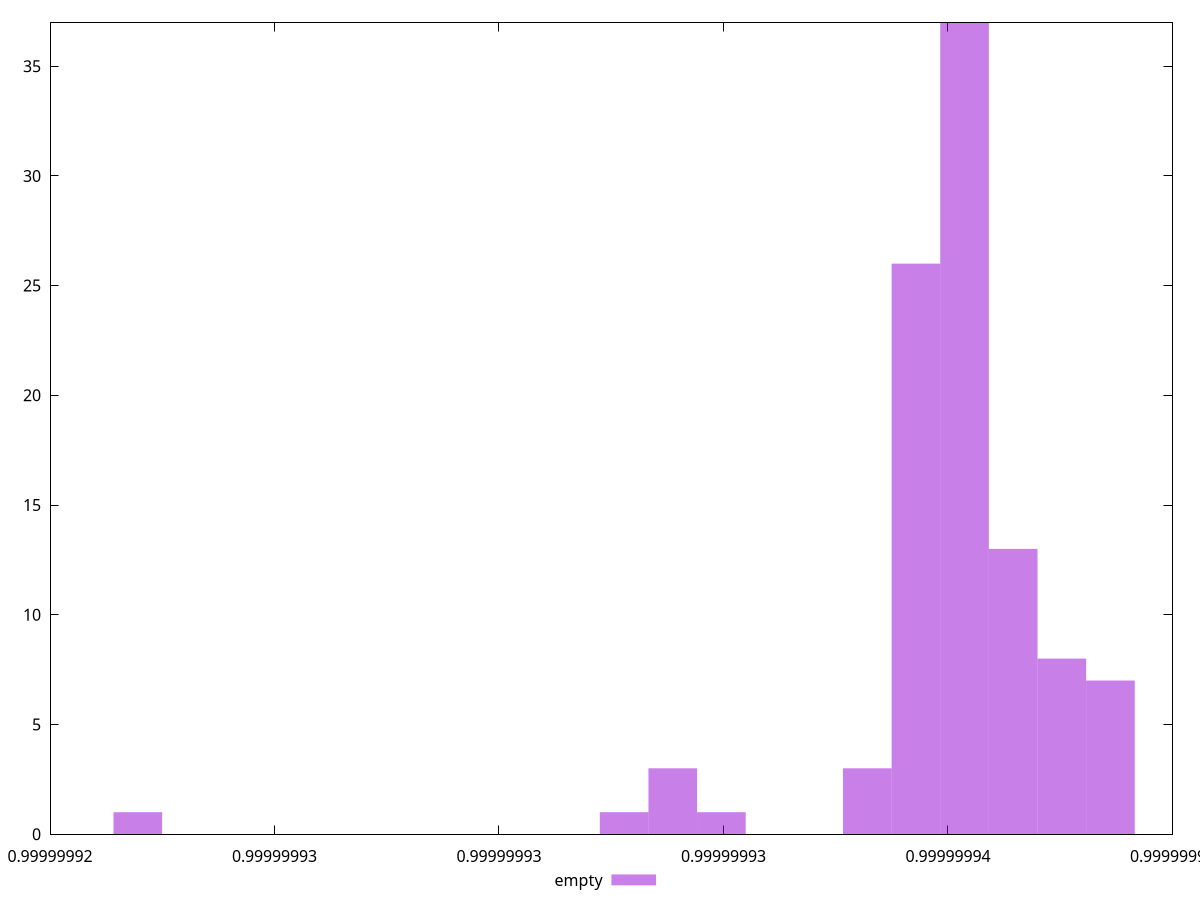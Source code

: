 $_empty <<EOF
0.9999999219557156 1
0.9999999403687836 37
0.9999999425350269 8
0.9999999436181486 7
0.999999939285662 26
0.9999999414519053 13
0.9999999338700537 3
0.9999999382025403 3
0.9999999327869321 1
0.9999999349531754 1
EOF
set key outside below
set terminal pngcairo
set output "report_00005_2020-11-02T22-26-11.212Z/speed-index/empty//hist.png"
set yrange [0:37]
set boxwidth 1.0831216435520843e-9
set style fill transparent solid 0.5 noborder
plot $_empty title "empty" with boxes ,